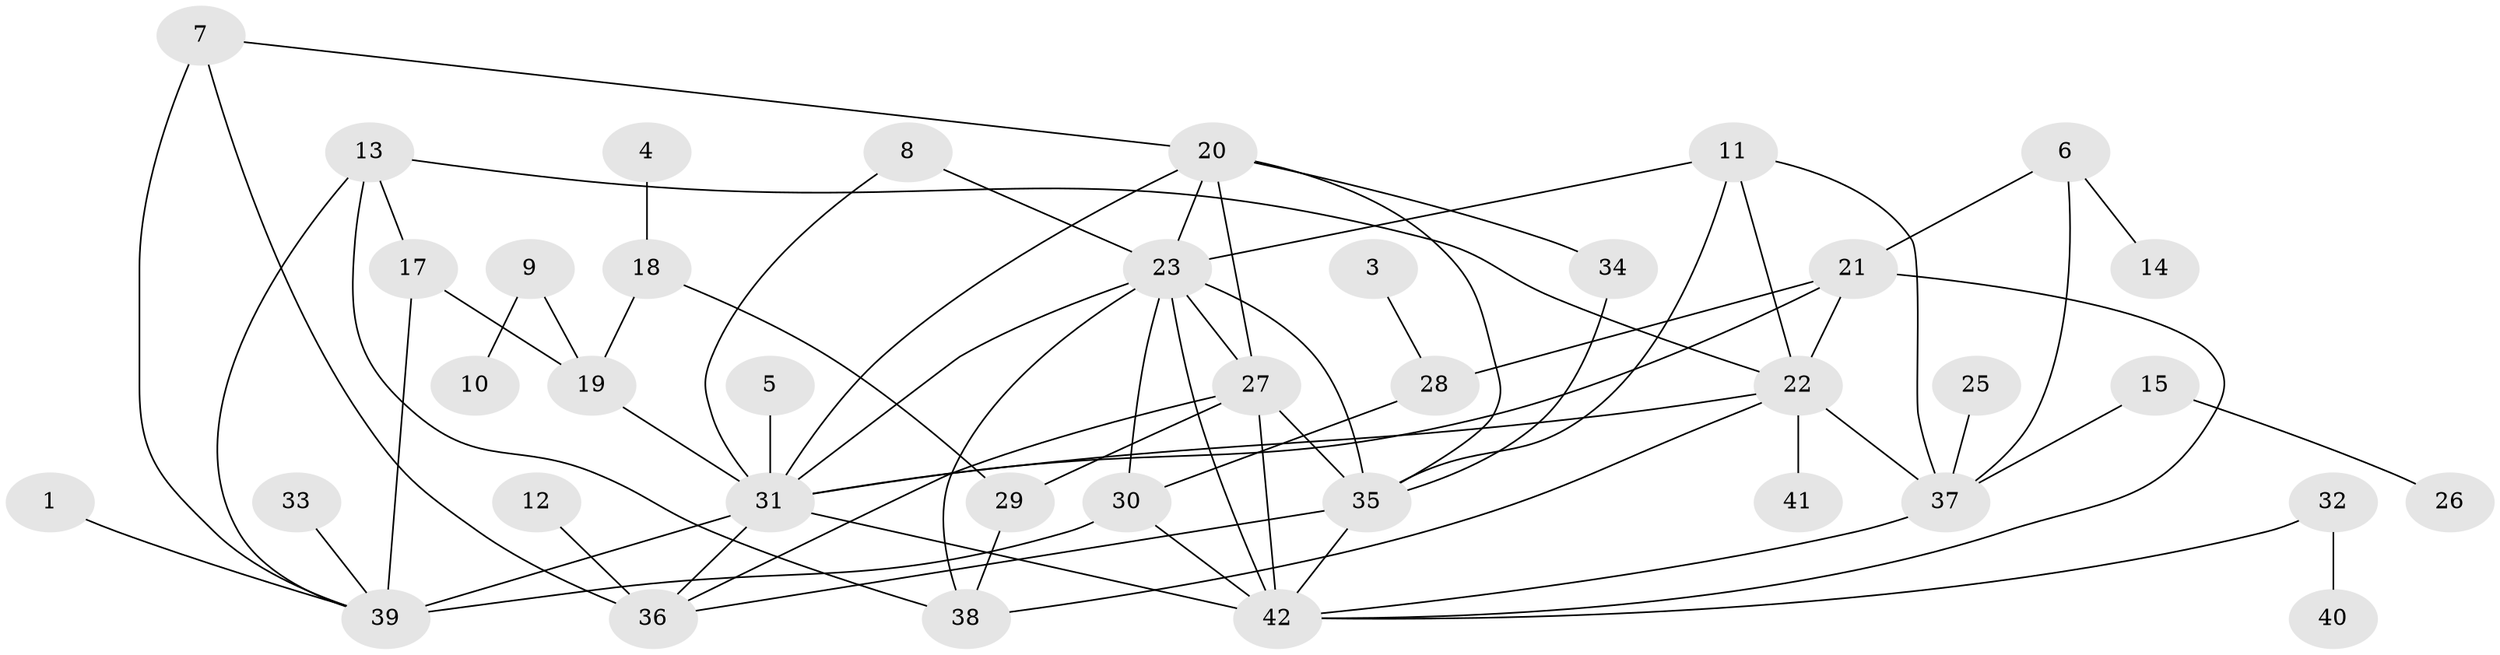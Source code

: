 // original degree distribution, {1: 0.17857142857142858, 3: 0.17857142857142858, 5: 0.05952380952380952, 0: 0.03571428571428571, 7: 0.03571428571428571, 2: 0.2857142857142857, 4: 0.19047619047619047, 6: 0.011904761904761904, 8: 0.023809523809523808}
// Generated by graph-tools (version 1.1) at 2025/00/03/09/25 03:00:52]
// undirected, 39 vertices, 68 edges
graph export_dot {
graph [start="1"]
  node [color=gray90,style=filled];
  1;
  3;
  4;
  5;
  6;
  7;
  8;
  9;
  10;
  11;
  12;
  13;
  14;
  15;
  17;
  18;
  19;
  20;
  21;
  22;
  23;
  25;
  26;
  27;
  28;
  29;
  30;
  31;
  32;
  33;
  34;
  35;
  36;
  37;
  38;
  39;
  40;
  41;
  42;
  1 -- 39 [weight=1.0];
  3 -- 28 [weight=1.0];
  4 -- 18 [weight=1.0];
  5 -- 31 [weight=3.0];
  6 -- 14 [weight=1.0];
  6 -- 21 [weight=1.0];
  6 -- 37 [weight=1.0];
  7 -- 20 [weight=1.0];
  7 -- 36 [weight=1.0];
  7 -- 39 [weight=1.0];
  8 -- 23 [weight=1.0];
  8 -- 31 [weight=1.0];
  9 -- 10 [weight=1.0];
  9 -- 19 [weight=1.0];
  11 -- 22 [weight=1.0];
  11 -- 23 [weight=1.0];
  11 -- 35 [weight=1.0];
  11 -- 37 [weight=1.0];
  12 -- 36 [weight=2.0];
  13 -- 17 [weight=1.0];
  13 -- 22 [weight=1.0];
  13 -- 38 [weight=1.0];
  13 -- 39 [weight=1.0];
  15 -- 26 [weight=1.0];
  15 -- 37 [weight=1.0];
  17 -- 19 [weight=1.0];
  17 -- 39 [weight=2.0];
  18 -- 19 [weight=1.0];
  18 -- 29 [weight=1.0];
  19 -- 31 [weight=1.0];
  20 -- 23 [weight=1.0];
  20 -- 27 [weight=1.0];
  20 -- 31 [weight=1.0];
  20 -- 34 [weight=1.0];
  20 -- 35 [weight=1.0];
  21 -- 22 [weight=1.0];
  21 -- 28 [weight=1.0];
  21 -- 31 [weight=1.0];
  21 -- 42 [weight=1.0];
  22 -- 31 [weight=2.0];
  22 -- 37 [weight=1.0];
  22 -- 38 [weight=1.0];
  22 -- 41 [weight=1.0];
  23 -- 27 [weight=1.0];
  23 -- 30 [weight=1.0];
  23 -- 31 [weight=1.0];
  23 -- 35 [weight=3.0];
  23 -- 38 [weight=1.0];
  23 -- 42 [weight=1.0];
  25 -- 37 [weight=1.0];
  27 -- 29 [weight=1.0];
  27 -- 35 [weight=1.0];
  27 -- 36 [weight=1.0];
  27 -- 42 [weight=3.0];
  28 -- 30 [weight=1.0];
  29 -- 38 [weight=1.0];
  30 -- 39 [weight=1.0];
  30 -- 42 [weight=1.0];
  31 -- 36 [weight=1.0];
  31 -- 39 [weight=2.0];
  31 -- 42 [weight=1.0];
  32 -- 40 [weight=1.0];
  32 -- 42 [weight=1.0];
  33 -- 39 [weight=1.0];
  34 -- 35 [weight=1.0];
  35 -- 36 [weight=1.0];
  35 -- 42 [weight=1.0];
  37 -- 42 [weight=1.0];
}
